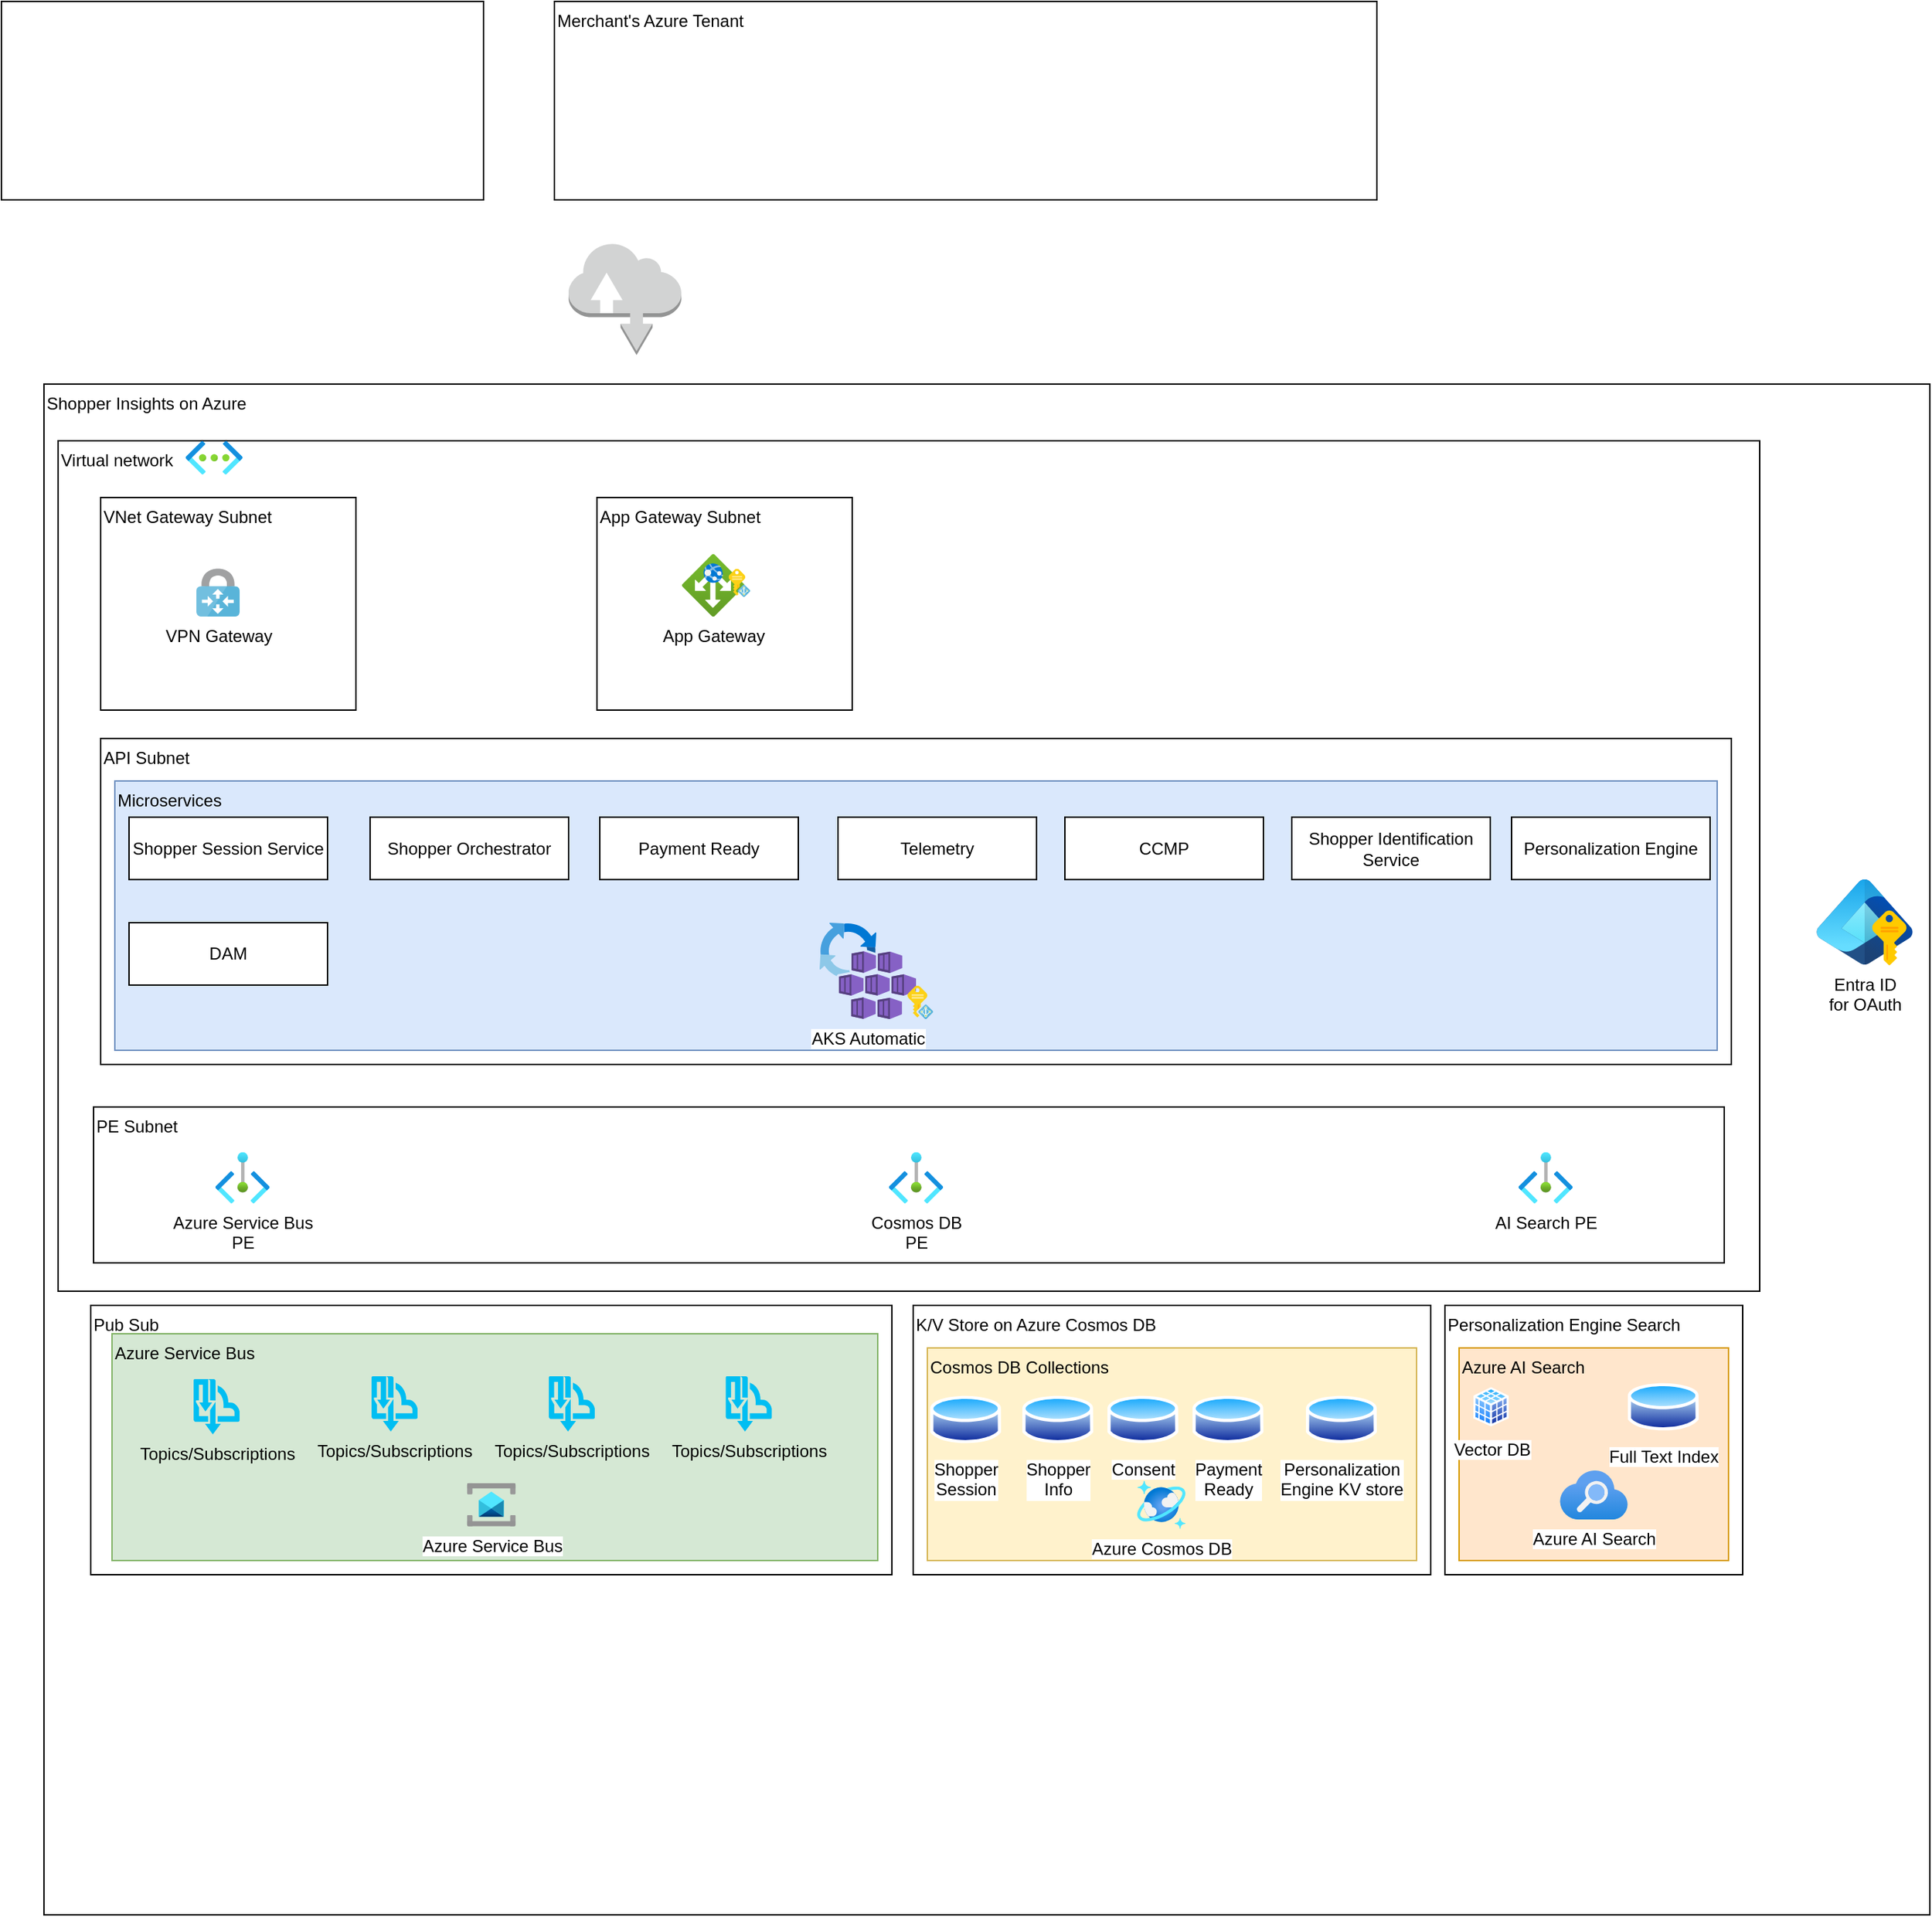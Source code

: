 <mxfile version="24.7.14">
  <diagram name="Page-1" id="gnfb7jUYX35AvRDUPc-q">
    <mxGraphModel dx="2074" dy="1133" grid="1" gridSize="10" guides="1" tooltips="1" connect="1" arrows="1" fold="1" page="1" pageScale="1" pageWidth="850" pageHeight="1100" math="0" shadow="0">
      <root>
        <mxCell id="0" />
        <mxCell id="1" parent="0" />
        <mxCell id="gi6rzPIruWYGB9gZ6tYF-2" value="Merchant&#39;s Azure Tenant" style="rounded=0;whiteSpace=wrap;html=1;align=left;verticalAlign=top;" parent="1" vertex="1">
          <mxGeometry x="170" y="90" width="580" height="140" as="geometry" />
        </mxCell>
        <mxCell id="gi6rzPIruWYGB9gZ6tYF-3" value="" style="rounded=0;whiteSpace=wrap;html=1;" parent="1" vertex="1">
          <mxGeometry x="-220" y="90" width="340" height="140" as="geometry" />
        </mxCell>
        <mxCell id="gi6rzPIruWYGB9gZ6tYF-4" value="Shopper Insights on Azure" style="rounded=0;whiteSpace=wrap;html=1;align=left;verticalAlign=top;" parent="1" vertex="1">
          <mxGeometry x="-190" y="360" width="1330" height="1080" as="geometry" />
        </mxCell>
        <mxCell id="gi6rzPIruWYGB9gZ6tYF-9" value="Virtual network" style="rounded=0;whiteSpace=wrap;html=1;align=left;verticalAlign=top;" parent="1" vertex="1">
          <mxGeometry x="-180" y="400" width="1200" height="600" as="geometry" />
        </mxCell>
        <mxCell id="gi6rzPIruWYGB9gZ6tYF-10" value="" style="image;aspect=fixed;html=1;points=[];align=center;fontSize=12;image=img/lib/azure2/networking/Virtual_Networks.svg;" parent="1" vertex="1">
          <mxGeometry x="-90" y="400" width="40" height="23.88" as="geometry" />
        </mxCell>
        <mxCell id="gi6rzPIruWYGB9gZ6tYF-11" value="App Gateway Subnet" style="rounded=0;whiteSpace=wrap;html=1;align=left;verticalAlign=top;" parent="1" vertex="1">
          <mxGeometry x="200" y="440" width="180" height="150" as="geometry" />
        </mxCell>
        <mxCell id="gi6rzPIruWYGB9gZ6tYF-12" value="App Gateway" style="image;aspect=fixed;html=1;points=[];align=center;fontSize=12;image=img/lib/azure2/networking/Application_Gateways.svg;" parent="1" vertex="1">
          <mxGeometry x="260" y="480" width="44" height="44" as="geometry" />
        </mxCell>
        <mxCell id="gi6rzPIruWYGB9gZ6tYF-13" value="" style="outlineConnect=0;dashed=0;verticalLabelPosition=bottom;verticalAlign=top;align=center;html=1;shape=mxgraph.aws3.internet;fillColor=#D2D3D3;gradientColor=none;" parent="1" vertex="1">
          <mxGeometry x="180" y="260" width="79.5" height="79.5" as="geometry" />
        </mxCell>
        <mxCell id="gi6rzPIruWYGB9gZ6tYF-14" value="API Subnet" style="rounded=0;whiteSpace=wrap;html=1;align=left;verticalAlign=top;" parent="1" vertex="1">
          <mxGeometry x="-150" y="610" width="1150" height="230" as="geometry" />
        </mxCell>
        <mxCell id="gi6rzPIruWYGB9gZ6tYF-56" value="Microservices" style="rounded=0;whiteSpace=wrap;html=1;align=left;verticalAlign=top;fillColor=#dae8fc;strokeColor=#6c8ebf;" parent="1" vertex="1">
          <mxGeometry x="-140" y="640" width="1130" height="190" as="geometry" />
        </mxCell>
        <mxCell id="gi6rzPIruWYGB9gZ6tYF-15" value="AKS Automatic" style="image;aspect=fixed;html=1;points=[];align=center;fontSize=12;image=img/lib/azure2/other/AKS_Automatic.svg;" parent="1" vertex="1">
          <mxGeometry x="357" y="740" width="68" height="68" as="geometry" />
        </mxCell>
        <mxCell id="gi6rzPIruWYGB9gZ6tYF-16" value="Shopper Session Service" style="rounded=0;whiteSpace=wrap;html=1;" parent="1" vertex="1">
          <mxGeometry x="-130" y="665.56" width="140" height="44" as="geometry" />
        </mxCell>
        <mxCell id="gi6rzPIruWYGB9gZ6tYF-17" value="Entra ID&lt;div&gt;for OAuth&lt;/div&gt;" style="image;aspect=fixed;html=1;points=[];align=center;fontSize=12;image=img/lib/azure2/identity/Entra_Managed_Identities.svg;" parent="1" vertex="1">
          <mxGeometry x="1060" y="709.56" width="68" height="60.44" as="geometry" />
        </mxCell>
        <mxCell id="gi6rzPIruWYGB9gZ6tYF-19" value="" style="image;sketch=0;aspect=fixed;html=1;points=[];align=center;fontSize=12;image=img/lib/mscae/Managed_Identities.svg;" parent="1" vertex="1">
          <mxGeometry x="292.8" y="490.22" width="15.2" height="20" as="geometry" />
        </mxCell>
        <mxCell id="gi6rzPIruWYGB9gZ6tYF-20" value="" style="image;sketch=0;aspect=fixed;html=1;points=[];align=center;fontSize=12;image=img/lib/mscae/Managed_Identities.svg;" parent="1" vertex="1">
          <mxGeometry x="419" y="784.32" width="18" height="23.68" as="geometry" />
        </mxCell>
        <mxCell id="gi6rzPIruWYGB9gZ6tYF-21" value="Shopper Orchestrator" style="rounded=0;whiteSpace=wrap;html=1;" parent="1" vertex="1">
          <mxGeometry x="40" y="665.56" width="140" height="44" as="geometry" />
        </mxCell>
        <mxCell id="gi6rzPIruWYGB9gZ6tYF-22" value="Payment Ready" style="rounded=0;whiteSpace=wrap;html=1;" parent="1" vertex="1">
          <mxGeometry x="202" y="665.56" width="140" height="44" as="geometry" />
        </mxCell>
        <mxCell id="gi6rzPIruWYGB9gZ6tYF-23" value="Telemetry" style="rounded=0;whiteSpace=wrap;html=1;" parent="1" vertex="1">
          <mxGeometry x="370" y="665.56" width="140" height="44" as="geometry" />
        </mxCell>
        <mxCell id="gi6rzPIruWYGB9gZ6tYF-24" value="CCMP" style="rounded=0;whiteSpace=wrap;html=1;" parent="1" vertex="1">
          <mxGeometry x="530" y="665.56" width="140" height="44" as="geometry" />
        </mxCell>
        <mxCell id="gi6rzPIruWYGB9gZ6tYF-25" value="DAM" style="rounded=0;whiteSpace=wrap;html=1;" parent="1" vertex="1">
          <mxGeometry x="-130" y="740" width="140" height="44" as="geometry" />
        </mxCell>
        <mxCell id="gi6rzPIruWYGB9gZ6tYF-26" value="Personalization Engine" style="rounded=0;whiteSpace=wrap;html=1;" parent="1" vertex="1">
          <mxGeometry x="845" y="665.56" width="140" height="44" as="geometry" />
        </mxCell>
        <mxCell id="gi6rzPIruWYGB9gZ6tYF-29" value="Pub Sub" style="rounded=0;whiteSpace=wrap;html=1;align=left;verticalAlign=top;" parent="1" vertex="1">
          <mxGeometry x="-157" y="1010" width="565" height="190" as="geometry" />
        </mxCell>
        <mxCell id="gi6rzPIruWYGB9gZ6tYF-52" value="Azure Service Bus" style="rounded=0;whiteSpace=wrap;html=1;align=left;verticalAlign=top;fillColor=#d5e8d4;strokeColor=#82b366;" parent="1" vertex="1">
          <mxGeometry x="-142" y="1030" width="540" height="160" as="geometry" />
        </mxCell>
        <mxCell id="gi6rzPIruWYGB9gZ6tYF-31" value="Azure Service Bus" style="image;aspect=fixed;html=1;points=[];align=center;fontSize=12;image=img/lib/azure2/integration/Service_Bus.svg;" parent="1" vertex="1">
          <mxGeometry x="108.25" y="1135.43" width="34.5" height="30.44" as="geometry" />
        </mxCell>
        <mxCell id="gi6rzPIruWYGB9gZ6tYF-33" value="Topics/Subscriptions" style="verticalLabelPosition=bottom;html=1;verticalAlign=top;align=center;strokeColor=none;fillColor=#00BEF2;shape=mxgraph.azure.service_bus_topics_and_subscriptions;pointerEvents=1;" parent="1" vertex="1">
          <mxGeometry x="41" y="1060" width="32.5" height="39" as="geometry" />
        </mxCell>
        <mxCell id="gi6rzPIruWYGB9gZ6tYF-34" value="Shopper Identification&lt;div&gt;Service&lt;/div&gt;" style="rounded=0;whiteSpace=wrap;html=1;" parent="1" vertex="1">
          <mxGeometry x="690" y="665.56" width="140" height="44" as="geometry" />
        </mxCell>
        <mxCell id="gi6rzPIruWYGB9gZ6tYF-37" value="K/V Store on Azure Cosmos DB" style="rounded=0;whiteSpace=wrap;html=1;align=left;verticalAlign=top;" parent="1" vertex="1">
          <mxGeometry x="423" y="1010" width="365" height="190" as="geometry" />
        </mxCell>
        <mxCell id="gi6rzPIruWYGB9gZ6tYF-50" value="Cosmos DB Collections" style="rounded=0;whiteSpace=wrap;html=1;align=left;verticalAlign=top;fillColor=#fff2cc;strokeColor=#d6b656;" parent="1" vertex="1">
          <mxGeometry x="433" y="1040" width="345" height="150" as="geometry" />
        </mxCell>
        <mxCell id="gi6rzPIruWYGB9gZ6tYF-38" value="Azure Cosmos DB" style="image;aspect=fixed;html=1;points=[];align=center;fontSize=12;image=img/lib/azure2/databases/Azure_Cosmos_DB.svg;" parent="1" vertex="1">
          <mxGeometry x="581" y="1133.65" width="34" height="34" as="geometry" />
        </mxCell>
        <mxCell id="gi6rzPIruWYGB9gZ6tYF-39" value="Shopper&lt;div&gt;Session&lt;/div&gt;" style="image;aspect=fixed;perimeter=ellipsePerimeter;html=1;align=center;shadow=0;dashed=0;spacingTop=3;image=img/lib/active_directory/database.svg;imageBackground=none;" parent="1" vertex="1">
          <mxGeometry x="435" y="1072" width="50" height="37" as="geometry" />
        </mxCell>
        <mxCell id="gi6rzPIruWYGB9gZ6tYF-42" value="Shopper&lt;div&gt;Info&lt;/div&gt;" style="image;aspect=fixed;perimeter=ellipsePerimeter;html=1;align=center;shadow=0;dashed=0;spacingTop=3;image=img/lib/active_directory/database.svg;" parent="1" vertex="1">
          <mxGeometry x="500" y="1072" width="50" height="37" as="geometry" />
        </mxCell>
        <mxCell id="gi6rzPIruWYGB9gZ6tYF-43" value="Consent" style="image;aspect=fixed;perimeter=ellipsePerimeter;html=1;align=center;shadow=0;dashed=0;spacingTop=3;image=img/lib/active_directory/database.svg;" parent="1" vertex="1">
          <mxGeometry x="560" y="1072" width="50" height="37" as="geometry" />
        </mxCell>
        <mxCell id="gi6rzPIruWYGB9gZ6tYF-44" value="Payment&lt;div&gt;Ready&lt;/div&gt;" style="image;aspect=fixed;perimeter=ellipsePerimeter;html=1;align=center;shadow=0;dashed=0;spacingTop=3;image=img/lib/active_directory/database.svg;" parent="1" vertex="1">
          <mxGeometry x="620" y="1072" width="50" height="37" as="geometry" />
        </mxCell>
        <mxCell id="gi6rzPIruWYGB9gZ6tYF-45" value="Personalization&lt;div&gt;Engine KV store&lt;/div&gt;" style="image;aspect=fixed;perimeter=ellipsePerimeter;html=1;align=center;shadow=0;dashed=0;spacingTop=3;image=img/lib/active_directory/database.svg;" parent="1" vertex="1">
          <mxGeometry x="700" y="1072" width="50" height="37" as="geometry" />
        </mxCell>
        <mxCell id="gi6rzPIruWYGB9gZ6tYF-46" value="Personalization Engine Search" style="rounded=0;whiteSpace=wrap;html=1;align=left;verticalAlign=top;" parent="1" vertex="1">
          <mxGeometry x="798" y="1010" width="210" height="190" as="geometry" />
        </mxCell>
        <mxCell id="gi6rzPIruWYGB9gZ6tYF-51" value="Azure AI Search" style="rounded=0;whiteSpace=wrap;html=1;align=left;verticalAlign=top;fillColor=#ffe6cc;strokeColor=#d79b00;" parent="1" vertex="1">
          <mxGeometry x="808" y="1040" width="190" height="150" as="geometry" />
        </mxCell>
        <mxCell id="gi6rzPIruWYGB9gZ6tYF-47" value="Azure AI Search" style="image;aspect=fixed;html=1;points=[];align=center;fontSize=12;image=img/lib/azure2/app_services/Search_Services.svg;" parent="1" vertex="1">
          <mxGeometry x="879" y="1126.49" width="48" height="34.67" as="geometry" />
        </mxCell>
        <mxCell id="gi6rzPIruWYGB9gZ6tYF-48" value="Vector DB" style="image;aspect=fixed;perimeter=ellipsePerimeter;html=1;align=center;shadow=0;dashed=0;spacingTop=3;image=img/lib/active_directory/database_cube.svg;" parent="1" vertex="1">
          <mxGeometry x="818" y="1067.61" width="25" height="27.78" as="geometry" />
        </mxCell>
        <mxCell id="gi6rzPIruWYGB9gZ6tYF-49" value="Full Text Index" style="image;aspect=fixed;perimeter=ellipsePerimeter;html=1;align=center;shadow=0;dashed=0;spacingTop=3;image=img/lib/active_directory/database.svg;" parent="1" vertex="1">
          <mxGeometry x="927" y="1063" width="50" height="37" as="geometry" />
        </mxCell>
        <mxCell id="gi6rzPIruWYGB9gZ6tYF-53" value="Topics/Subscriptions" style="verticalLabelPosition=bottom;html=1;verticalAlign=top;align=center;strokeColor=none;fillColor=#00BEF2;shape=mxgraph.azure.service_bus_topics_and_subscriptions;pointerEvents=1;" parent="1" vertex="1">
          <mxGeometry x="166" y="1060" width="32.5" height="39" as="geometry" />
        </mxCell>
        <mxCell id="gi6rzPIruWYGB9gZ6tYF-54" value="Topics/Subscriptions" style="verticalLabelPosition=bottom;html=1;verticalAlign=top;align=center;strokeColor=none;fillColor=#00BEF2;shape=mxgraph.azure.service_bus_topics_and_subscriptions;pointerEvents=1;" parent="1" vertex="1">
          <mxGeometry x="290.8" y="1060" width="32.5" height="39" as="geometry" />
        </mxCell>
        <mxCell id="gi6rzPIruWYGB9gZ6tYF-55" value="Topics/Subscriptions" style="verticalLabelPosition=bottom;html=1;verticalAlign=top;align=center;strokeColor=none;fillColor=#00BEF2;shape=mxgraph.azure.service_bus_topics_and_subscriptions;pointerEvents=1;" parent="1" vertex="1">
          <mxGeometry x="-84.5" y="1062" width="32.5" height="39" as="geometry" />
        </mxCell>
        <mxCell id="gi6rzPIruWYGB9gZ6tYF-57" value="PE Subnet" style="rounded=0;whiteSpace=wrap;html=1;align=left;verticalAlign=top;" parent="1" vertex="1">
          <mxGeometry x="-155" y="870" width="1150" height="110" as="geometry" />
        </mxCell>
        <mxCell id="gi6rzPIruWYGB9gZ6tYF-58" value="Azure Service Bus&lt;div&gt;PE&lt;/div&gt;" style="image;aspect=fixed;html=1;points=[];align=center;fontSize=12;image=img/lib/azure2/other/Private_Endpoints.svg;" parent="1" vertex="1">
          <mxGeometry x="-69" y="901.93" width="38" height="36.15" as="geometry" />
        </mxCell>
        <mxCell id="gi6rzPIruWYGB9gZ6tYF-59" value="Cosmos DB&lt;div&gt;PE&lt;/div&gt;" style="image;aspect=fixed;html=1;points=[];align=center;fontSize=12;image=img/lib/azure2/other/Private_Endpoints.svg;" parent="1" vertex="1">
          <mxGeometry x="406" y="901.93" width="38" height="36.15" as="geometry" />
        </mxCell>
        <mxCell id="gi6rzPIruWYGB9gZ6tYF-60" value="AI Search PE" style="image;aspect=fixed;html=1;points=[];align=center;fontSize=12;image=img/lib/azure2/other/Private_Endpoints.svg;" parent="1" vertex="1">
          <mxGeometry x="850" y="901.93" width="38" height="36.15" as="geometry" />
        </mxCell>
        <mxCell id="gi6rzPIruWYGB9gZ6tYF-61" value="VNet Gateway Subnet" style="rounded=0;whiteSpace=wrap;html=1;align=left;verticalAlign=top;" parent="1" vertex="1">
          <mxGeometry x="-150" y="440" width="180" height="150" as="geometry" />
        </mxCell>
        <mxCell id="gi6rzPIruWYGB9gZ6tYF-62" value="VPN Gateway" style="image;sketch=0;aspect=fixed;html=1;points=[];align=center;fontSize=12;image=img/lib/mscae/VPN_Gateway.svg;" parent="1" vertex="1">
          <mxGeometry x="-82.5" y="490.11" width="30.5" height="33.89" as="geometry" />
        </mxCell>
      </root>
    </mxGraphModel>
  </diagram>
</mxfile>
